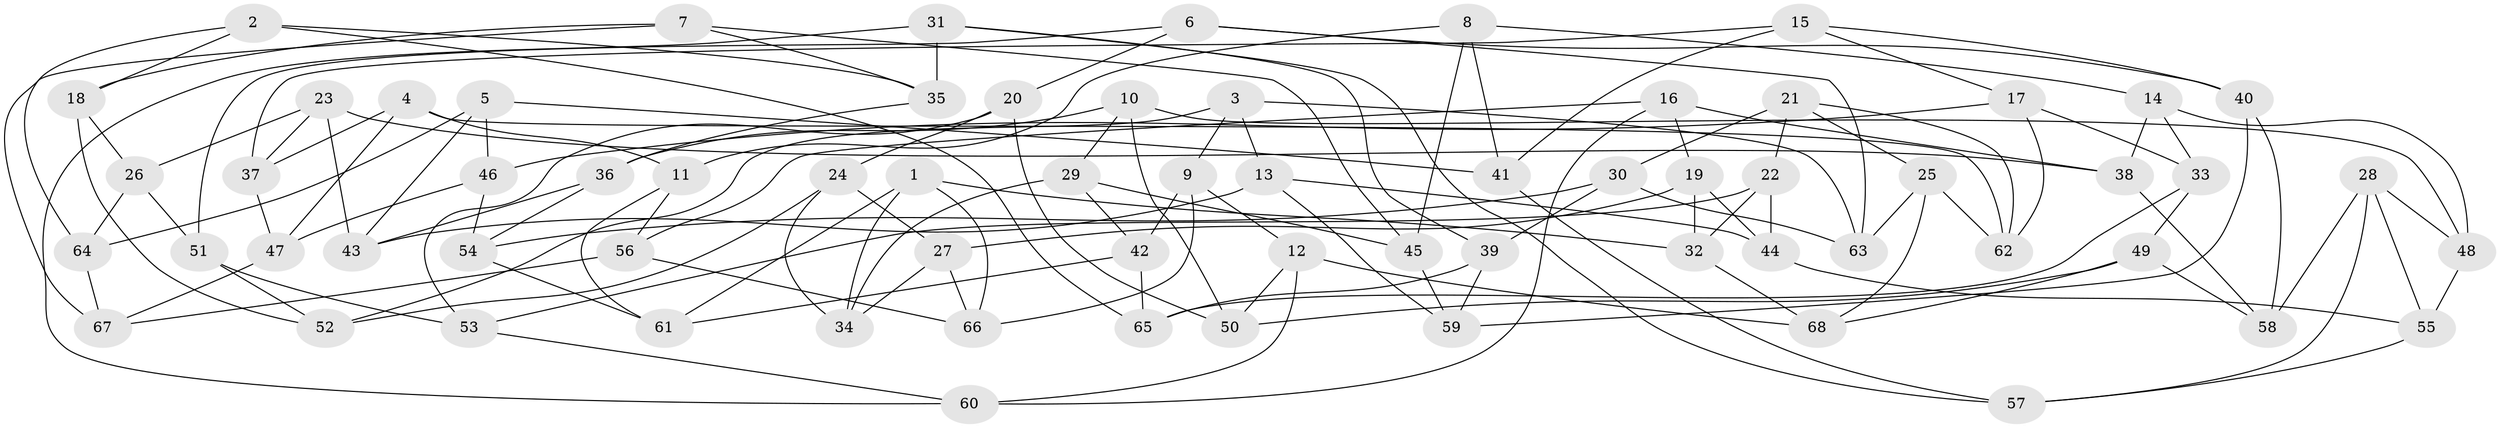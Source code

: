 // coarse degree distribution, {5: 0.1, 7: 0.15, 11: 0.1, 4: 0.25, 9: 0.1, 8: 0.05, 10: 0.1, 6: 0.1, 3: 0.05}
// Generated by graph-tools (version 1.1) at 2025/20/03/04/25 18:20:32]
// undirected, 68 vertices, 136 edges
graph export_dot {
graph [start="1"]
  node [color=gray90,style=filled];
  1;
  2;
  3;
  4;
  5;
  6;
  7;
  8;
  9;
  10;
  11;
  12;
  13;
  14;
  15;
  16;
  17;
  18;
  19;
  20;
  21;
  22;
  23;
  24;
  25;
  26;
  27;
  28;
  29;
  30;
  31;
  32;
  33;
  34;
  35;
  36;
  37;
  38;
  39;
  40;
  41;
  42;
  43;
  44;
  45;
  46;
  47;
  48;
  49;
  50;
  51;
  52;
  53;
  54;
  55;
  56;
  57;
  58;
  59;
  60;
  61;
  62;
  63;
  64;
  65;
  66;
  67;
  68;
  1 -- 32;
  1 -- 34;
  1 -- 61;
  1 -- 66;
  2 -- 65;
  2 -- 35;
  2 -- 64;
  2 -- 18;
  3 -- 63;
  3 -- 9;
  3 -- 52;
  3 -- 13;
  4 -- 47;
  4 -- 37;
  4 -- 62;
  4 -- 11;
  5 -- 41;
  5 -- 64;
  5 -- 46;
  5 -- 43;
  6 -- 51;
  6 -- 40;
  6 -- 63;
  6 -- 20;
  7 -- 35;
  7 -- 18;
  7 -- 45;
  7 -- 67;
  8 -- 14;
  8 -- 41;
  8 -- 11;
  8 -- 45;
  9 -- 42;
  9 -- 12;
  9 -- 66;
  10 -- 36;
  10 -- 48;
  10 -- 50;
  10 -- 29;
  11 -- 56;
  11 -- 61;
  12 -- 68;
  12 -- 60;
  12 -- 50;
  13 -- 59;
  13 -- 43;
  13 -- 44;
  14 -- 38;
  14 -- 48;
  14 -- 33;
  15 -- 40;
  15 -- 37;
  15 -- 17;
  15 -- 41;
  16 -- 38;
  16 -- 56;
  16 -- 60;
  16 -- 19;
  17 -- 46;
  17 -- 33;
  17 -- 62;
  18 -- 52;
  18 -- 26;
  19 -- 27;
  19 -- 32;
  19 -- 44;
  20 -- 24;
  20 -- 53;
  20 -- 50;
  21 -- 25;
  21 -- 30;
  21 -- 22;
  21 -- 62;
  22 -- 32;
  22 -- 44;
  22 -- 53;
  23 -- 38;
  23 -- 37;
  23 -- 43;
  23 -- 26;
  24 -- 27;
  24 -- 52;
  24 -- 34;
  25 -- 63;
  25 -- 62;
  25 -- 68;
  26 -- 64;
  26 -- 51;
  27 -- 34;
  27 -- 66;
  28 -- 55;
  28 -- 57;
  28 -- 48;
  28 -- 58;
  29 -- 45;
  29 -- 34;
  29 -- 42;
  30 -- 39;
  30 -- 63;
  30 -- 54;
  31 -- 60;
  31 -- 39;
  31 -- 35;
  31 -- 57;
  32 -- 68;
  33 -- 65;
  33 -- 49;
  35 -- 36;
  36 -- 43;
  36 -- 54;
  37 -- 47;
  38 -- 58;
  39 -- 65;
  39 -- 59;
  40 -- 59;
  40 -- 58;
  41 -- 57;
  42 -- 61;
  42 -- 65;
  44 -- 55;
  45 -- 59;
  46 -- 47;
  46 -- 54;
  47 -- 67;
  48 -- 55;
  49 -- 50;
  49 -- 68;
  49 -- 58;
  51 -- 53;
  51 -- 52;
  53 -- 60;
  54 -- 61;
  55 -- 57;
  56 -- 66;
  56 -- 67;
  64 -- 67;
}
